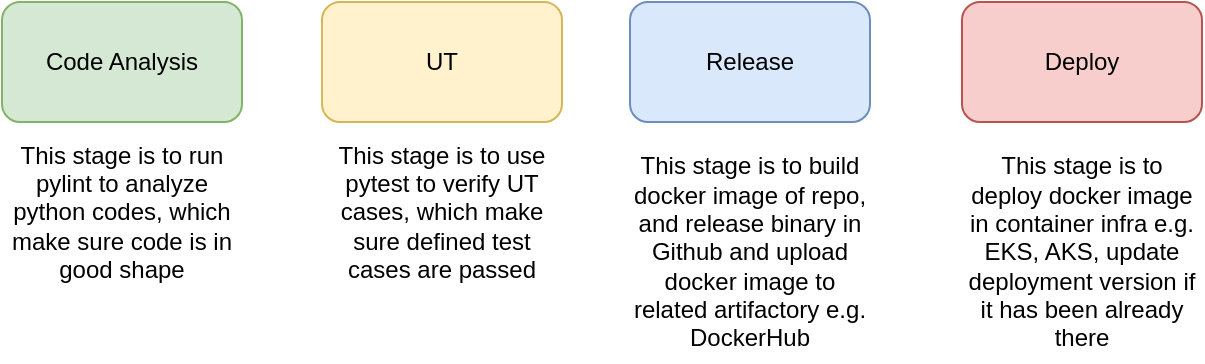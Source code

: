 <mxfile version="20.0.2" type="github">
  <diagram id="6kLb-M02YuVgt6Psm_b4" name="Page-1">
    <mxGraphModel dx="1018" dy="605" grid="1" gridSize="10" guides="1" tooltips="1" connect="1" arrows="1" fold="1" page="1" pageScale="1" pageWidth="827" pageHeight="1169" math="0" shadow="0">
      <root>
        <mxCell id="0" />
        <mxCell id="1" parent="0" />
        <mxCell id="E4wgLqGfd8JsJrDYD4Sj-1" value="Code Analysis" style="rounded=1;whiteSpace=wrap;html=1;fillColor=#d5e8d4;strokeColor=#82b366;" vertex="1" parent="1">
          <mxGeometry x="100" y="100" width="120" height="60" as="geometry" />
        </mxCell>
        <mxCell id="E4wgLqGfd8JsJrDYD4Sj-2" value="This stage is to run pylint to analyze python codes, which make sure code is in good shape" style="text;html=1;strokeColor=none;fillColor=none;align=center;verticalAlign=middle;whiteSpace=wrap;rounded=0;" vertex="1" parent="1">
          <mxGeometry x="100" y="170" width="120" height="70" as="geometry" />
        </mxCell>
        <mxCell id="E4wgLqGfd8JsJrDYD4Sj-3" value="UT" style="rounded=1;whiteSpace=wrap;html=1;fillColor=#fff2cc;strokeColor=#d6b656;" vertex="1" parent="1">
          <mxGeometry x="260" y="100" width="120" height="60" as="geometry" />
        </mxCell>
        <mxCell id="E4wgLqGfd8JsJrDYD4Sj-4" value="This stage is to use pytest to verify UT cases, which make sure defined test cases are passed" style="text;html=1;strokeColor=none;fillColor=none;align=center;verticalAlign=middle;whiteSpace=wrap;rounded=0;" vertex="1" parent="1">
          <mxGeometry x="260" y="170" width="120" height="70" as="geometry" />
        </mxCell>
        <mxCell id="E4wgLqGfd8JsJrDYD4Sj-5" value="Release" style="rounded=1;whiteSpace=wrap;html=1;fillColor=#dae8fc;strokeColor=#6c8ebf;" vertex="1" parent="1">
          <mxGeometry x="414" y="100" width="120" height="60" as="geometry" />
        </mxCell>
        <mxCell id="E4wgLqGfd8JsJrDYD4Sj-6" value="This stage is to build docker image of repo, and release binary in Github and upload docker image to related artifactory e.g. DockerHub" style="text;html=1;strokeColor=none;fillColor=none;align=center;verticalAlign=middle;whiteSpace=wrap;rounded=0;" vertex="1" parent="1">
          <mxGeometry x="414" y="170" width="120" height="110" as="geometry" />
        </mxCell>
        <mxCell id="E4wgLqGfd8JsJrDYD4Sj-7" value="Deploy" style="rounded=1;whiteSpace=wrap;html=1;fillColor=#f8cecc;strokeColor=#b85450;" vertex="1" parent="1">
          <mxGeometry x="580" y="100" width="120" height="60" as="geometry" />
        </mxCell>
        <mxCell id="E4wgLqGfd8JsJrDYD4Sj-8" value="This stage is to deploy docker image in container infra e.g. EKS, AKS, update deployment version if it has been already there" style="text;html=1;strokeColor=none;fillColor=none;align=center;verticalAlign=middle;whiteSpace=wrap;rounded=0;" vertex="1" parent="1">
          <mxGeometry x="580" y="170" width="120" height="110" as="geometry" />
        </mxCell>
      </root>
    </mxGraphModel>
  </diagram>
</mxfile>
